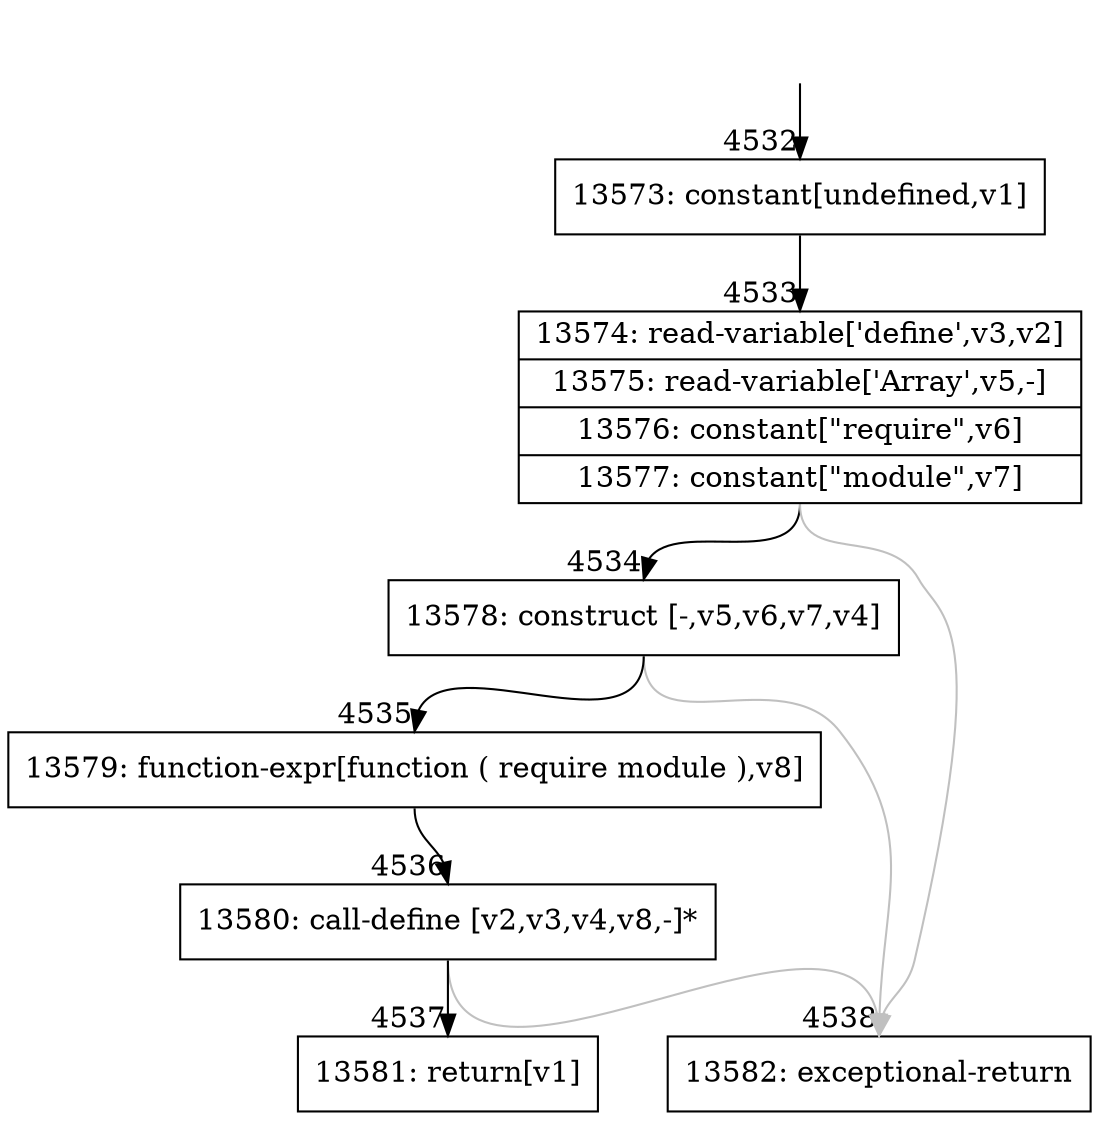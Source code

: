 digraph {
rankdir="TD"
BB_entry316[shape=none,label=""];
BB_entry316 -> BB4532 [tailport=s, headport=n, headlabel="    4532"]
BB4532 [shape=record label="{13573: constant[undefined,v1]}" ] 
BB4532 -> BB4533 [tailport=s, headport=n, headlabel="      4533"]
BB4533 [shape=record label="{13574: read-variable['define',v3,v2]|13575: read-variable['Array',v5,-]|13576: constant[\"require\",v6]|13577: constant[\"module\",v7]}" ] 
BB4533 -> BB4534 [tailport=s, headport=n, headlabel="      4534"]
BB4533 -> BB4538 [tailport=s, headport=n, color=gray, headlabel="      4538"]
BB4534 [shape=record label="{13578: construct [-,v5,v6,v7,v4]}" ] 
BB4534 -> BB4535 [tailport=s, headport=n, headlabel="      4535"]
BB4534 -> BB4538 [tailport=s, headport=n, color=gray]
BB4535 [shape=record label="{13579: function-expr[function ( require module ),v8]}" ] 
BB4535 -> BB4536 [tailport=s, headport=n, headlabel="      4536"]
BB4536 [shape=record label="{13580: call-define [v2,v3,v4,v8,-]*}" ] 
BB4536 -> BB4537 [tailport=s, headport=n, headlabel="      4537"]
BB4536 -> BB4538 [tailport=s, headport=n, color=gray]
BB4537 [shape=record label="{13581: return[v1]}" ] 
BB4538 [shape=record label="{13582: exceptional-return}" ] 
//#$~ 6237
}
